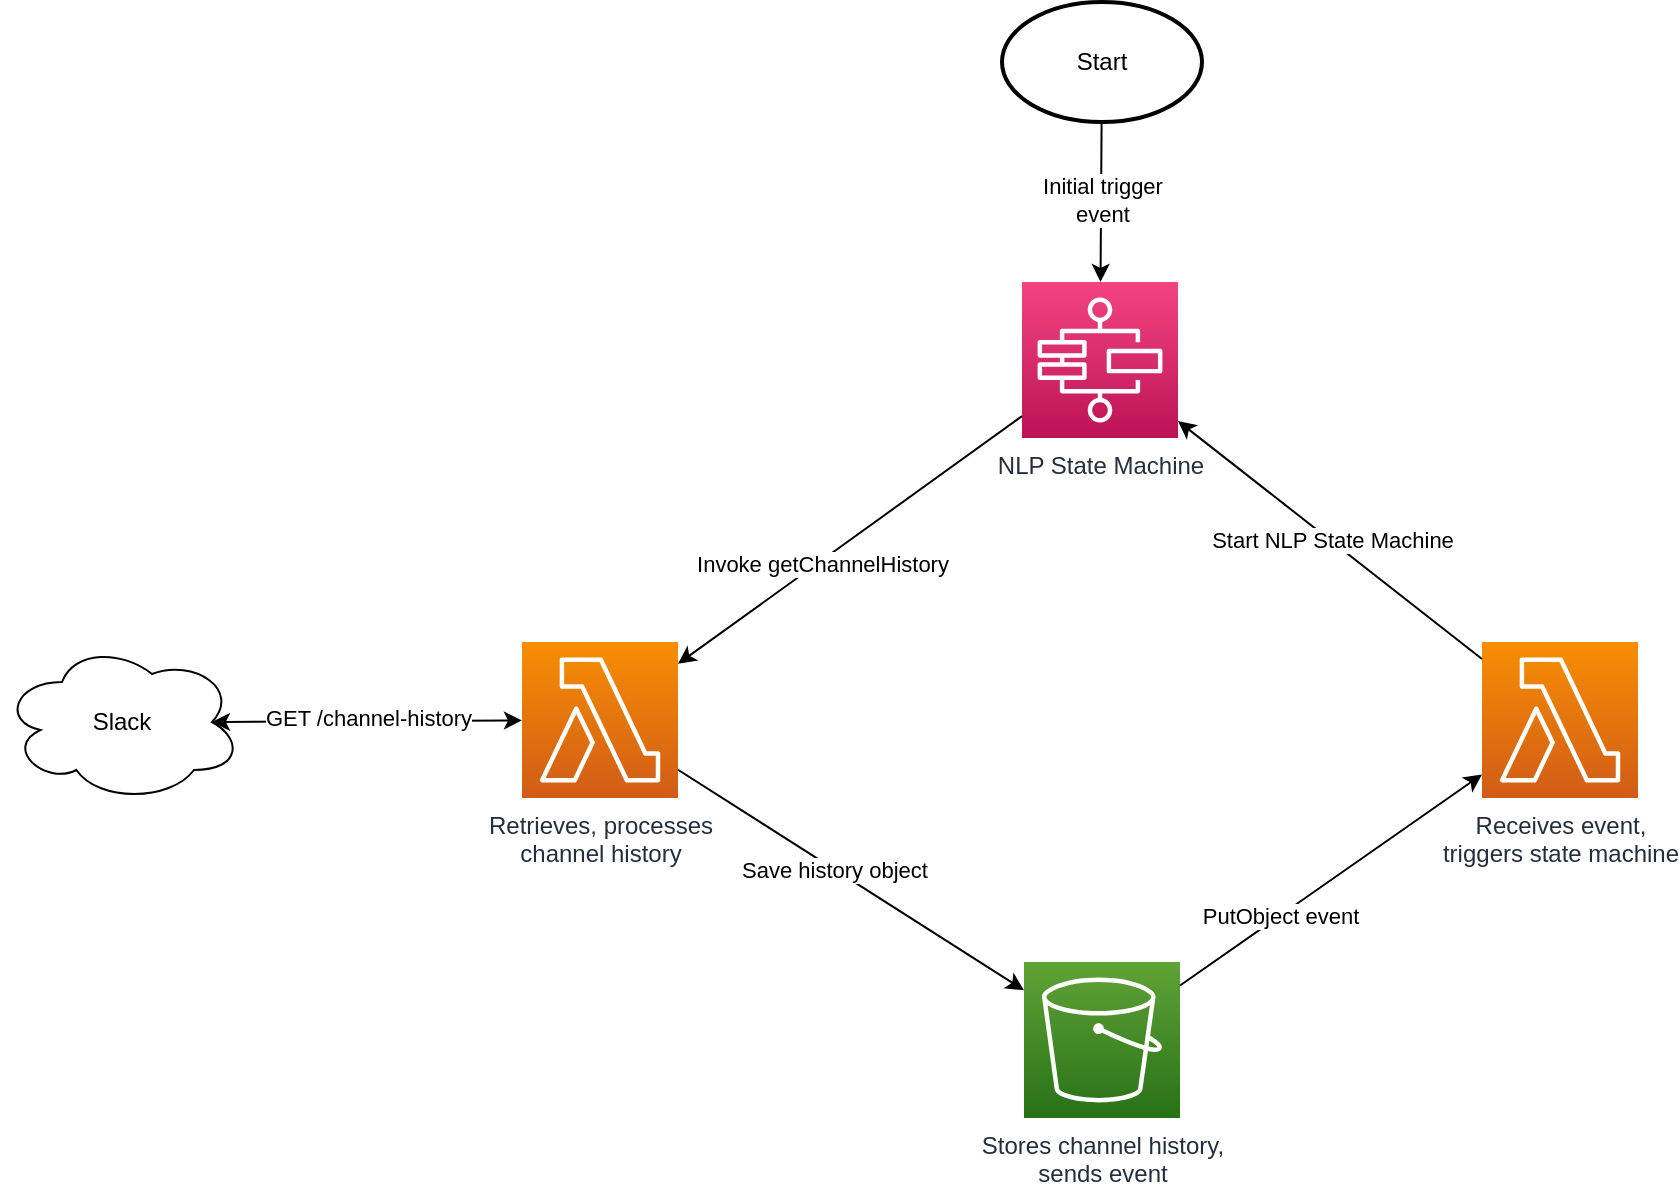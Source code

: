 <mxfile version="13.6.2" type="device"><diagram id="kgERyH-tbJksKzMXnNhk" name="Page-1"><mxGraphModel dx="1188" dy="717" grid="1" gridSize="10" guides="1" tooltips="1" connect="1" arrows="1" fold="1" page="1" pageScale="1" pageWidth="850" pageHeight="1100" math="0" shadow="0"><root><mxCell id="0"/><mxCell id="1" parent="0"/><mxCell id="4aEIf7-YGVHunNgFlogp-1" value="NLP State Machine" style="outlineConnect=0;fontColor=#232F3E;gradientColor=#F34482;gradientDirection=north;fillColor=#BC1356;strokeColor=#ffffff;dashed=0;verticalLabelPosition=bottom;verticalAlign=top;align=center;html=1;fontSize=12;fontStyle=0;aspect=fixed;shape=mxgraph.aws4.resourceIcon;resIcon=mxgraph.aws4.step_functions;" vertex="1" parent="1"><mxGeometry x="550" y="180" width="78" height="78" as="geometry"/></mxCell><mxCell id="4aEIf7-YGVHunNgFlogp-2" value="Retrieves, processes&lt;br&gt;channel history" style="outlineConnect=0;fontColor=#232F3E;gradientColor=#F78E04;gradientDirection=north;fillColor=#D05C17;strokeColor=#ffffff;dashed=0;verticalLabelPosition=bottom;verticalAlign=top;align=center;html=1;fontSize=12;fontStyle=0;aspect=fixed;shape=mxgraph.aws4.resourceIcon;resIcon=mxgraph.aws4.lambda;" vertex="1" parent="1"><mxGeometry x="300" y="360" width="78" height="78" as="geometry"/></mxCell><mxCell id="4aEIf7-YGVHunNgFlogp-3" value="" style="endArrow=classic;html=1;" edge="1" parent="1" source="4aEIf7-YGVHunNgFlogp-1" target="4aEIf7-YGVHunNgFlogp-2"><mxGeometry width="50" height="50" relative="1" as="geometry"><mxPoint x="560" y="580" as="sourcePoint"/><mxPoint x="610" y="530" as="targetPoint"/></mxGeometry></mxCell><mxCell id="4aEIf7-YGVHunNgFlogp-16" value="Invoke getChannelHistory" style="edgeLabel;html=1;align=center;verticalAlign=middle;resizable=0;points=[];" vertex="1" connectable="0" parent="4aEIf7-YGVHunNgFlogp-3"><mxGeometry x="0.171" y="1" relative="1" as="geometry"><mxPoint as="offset"/></mxGeometry></mxCell><mxCell id="4aEIf7-YGVHunNgFlogp-4" value="Stores channel history,&lt;br&gt;sends event&lt;br&gt;" style="outlineConnect=0;fontColor=#232F3E;gradientColor=#60A337;gradientDirection=north;fillColor=#277116;strokeColor=#ffffff;dashed=0;verticalLabelPosition=bottom;verticalAlign=top;align=center;html=1;fontSize=12;fontStyle=0;aspect=fixed;shape=mxgraph.aws4.resourceIcon;resIcon=mxgraph.aws4.s3;" vertex="1" parent="1"><mxGeometry x="551" y="520" width="78" height="78" as="geometry"/></mxCell><mxCell id="4aEIf7-YGVHunNgFlogp-5" value="" style="endArrow=classic;html=1;" edge="1" parent="1" source="4aEIf7-YGVHunNgFlogp-2" target="4aEIf7-YGVHunNgFlogp-4"><mxGeometry width="50" height="50" relative="1" as="geometry"><mxPoint x="560" y="580" as="sourcePoint"/><mxPoint x="610" y="530" as="targetPoint"/></mxGeometry></mxCell><mxCell id="4aEIf7-YGVHunNgFlogp-17" value="Save history object" style="edgeLabel;html=1;align=center;verticalAlign=middle;resizable=0;points=[];" vertex="1" connectable="0" parent="4aEIf7-YGVHunNgFlogp-5"><mxGeometry x="-0.102" relative="1" as="geometry"><mxPoint as="offset"/></mxGeometry></mxCell><mxCell id="4aEIf7-YGVHunNgFlogp-6" value="Receives event,&lt;br&gt;triggers state machine" style="outlineConnect=0;fontColor=#232F3E;gradientColor=#F78E04;gradientDirection=north;fillColor=#D05C17;strokeColor=#ffffff;dashed=0;verticalLabelPosition=bottom;verticalAlign=top;align=center;html=1;fontSize=12;fontStyle=0;aspect=fixed;shape=mxgraph.aws4.resourceIcon;resIcon=mxgraph.aws4.lambda;" vertex="1" parent="1"><mxGeometry x="780" y="360" width="78" height="78" as="geometry"/></mxCell><mxCell id="4aEIf7-YGVHunNgFlogp-7" value="" style="endArrow=classic;html=1;" edge="1" parent="1" source="4aEIf7-YGVHunNgFlogp-4" target="4aEIf7-YGVHunNgFlogp-6"><mxGeometry width="50" height="50" relative="1" as="geometry"><mxPoint x="570" y="580" as="sourcePoint"/><mxPoint x="620" y="530" as="targetPoint"/></mxGeometry></mxCell><mxCell id="4aEIf7-YGVHunNgFlogp-20" value="PutObject event" style="edgeLabel;html=1;align=center;verticalAlign=middle;resizable=0;points=[];" vertex="1" connectable="0" parent="4aEIf7-YGVHunNgFlogp-7"><mxGeometry x="-0.343" relative="1" as="geometry"><mxPoint as="offset"/></mxGeometry></mxCell><mxCell id="4aEIf7-YGVHunNgFlogp-8" value="" style="endArrow=classic;html=1;" edge="1" parent="1" source="4aEIf7-YGVHunNgFlogp-6" target="4aEIf7-YGVHunNgFlogp-1"><mxGeometry width="50" height="50" relative="1" as="geometry"><mxPoint x="570" y="580" as="sourcePoint"/><mxPoint x="620" y="530" as="targetPoint"/></mxGeometry></mxCell><mxCell id="4aEIf7-YGVHunNgFlogp-19" value="Start NLP State Machine" style="edgeLabel;html=1;align=center;verticalAlign=middle;resizable=0;points=[];" vertex="1" connectable="0" parent="4aEIf7-YGVHunNgFlogp-8"><mxGeometry x="-0.003" relative="1" as="geometry"><mxPoint y="-1" as="offset"/></mxGeometry></mxCell><mxCell id="4aEIf7-YGVHunNgFlogp-9" value="Start" style="strokeWidth=2;html=1;shape=mxgraph.flowchart.start_1;whiteSpace=wrap;" vertex="1" parent="1"><mxGeometry x="540" y="40" width="100" height="60" as="geometry"/></mxCell><mxCell id="4aEIf7-YGVHunNgFlogp-10" value="" style="endArrow=classic;html=1;" edge="1" parent="1" source="4aEIf7-YGVHunNgFlogp-9" target="4aEIf7-YGVHunNgFlogp-1"><mxGeometry width="50" height="50" relative="1" as="geometry"><mxPoint x="601" y="490" as="sourcePoint"/><mxPoint x="651" y="440" as="targetPoint"/></mxGeometry></mxCell><mxCell id="4aEIf7-YGVHunNgFlogp-11" value="Initial trigger&lt;br&gt;event" style="edgeLabel;html=1;align=center;verticalAlign=middle;resizable=0;points=[];" vertex="1" connectable="0" parent="4aEIf7-YGVHunNgFlogp-10"><mxGeometry x="-0.025" relative="1" as="geometry"><mxPoint as="offset"/></mxGeometry></mxCell><mxCell id="4aEIf7-YGVHunNgFlogp-13" value="Slack" style="ellipse;shape=cloud;whiteSpace=wrap;html=1;" vertex="1" parent="1"><mxGeometry x="40" y="360" width="120" height="80" as="geometry"/></mxCell><mxCell id="4aEIf7-YGVHunNgFlogp-14" value="" style="endArrow=classic;startArrow=classic;html=1;exitX=0.875;exitY=0.5;exitDx=0;exitDy=0;exitPerimeter=0;" edge="1" parent="1" source="4aEIf7-YGVHunNgFlogp-13" target="4aEIf7-YGVHunNgFlogp-2"><mxGeometry width="50" height="50" relative="1" as="geometry"><mxPoint x="380" y="460" as="sourcePoint"/><mxPoint x="430" y="410" as="targetPoint"/></mxGeometry></mxCell><mxCell id="4aEIf7-YGVHunNgFlogp-15" value="GET /channel-history" style="edgeLabel;html=1;align=center;verticalAlign=middle;resizable=0;points=[];" vertex="1" connectable="0" parent="4aEIf7-YGVHunNgFlogp-14"><mxGeometry x="0.007" y="2" relative="1" as="geometry"><mxPoint as="offset"/></mxGeometry></mxCell></root></mxGraphModel></diagram></mxfile>